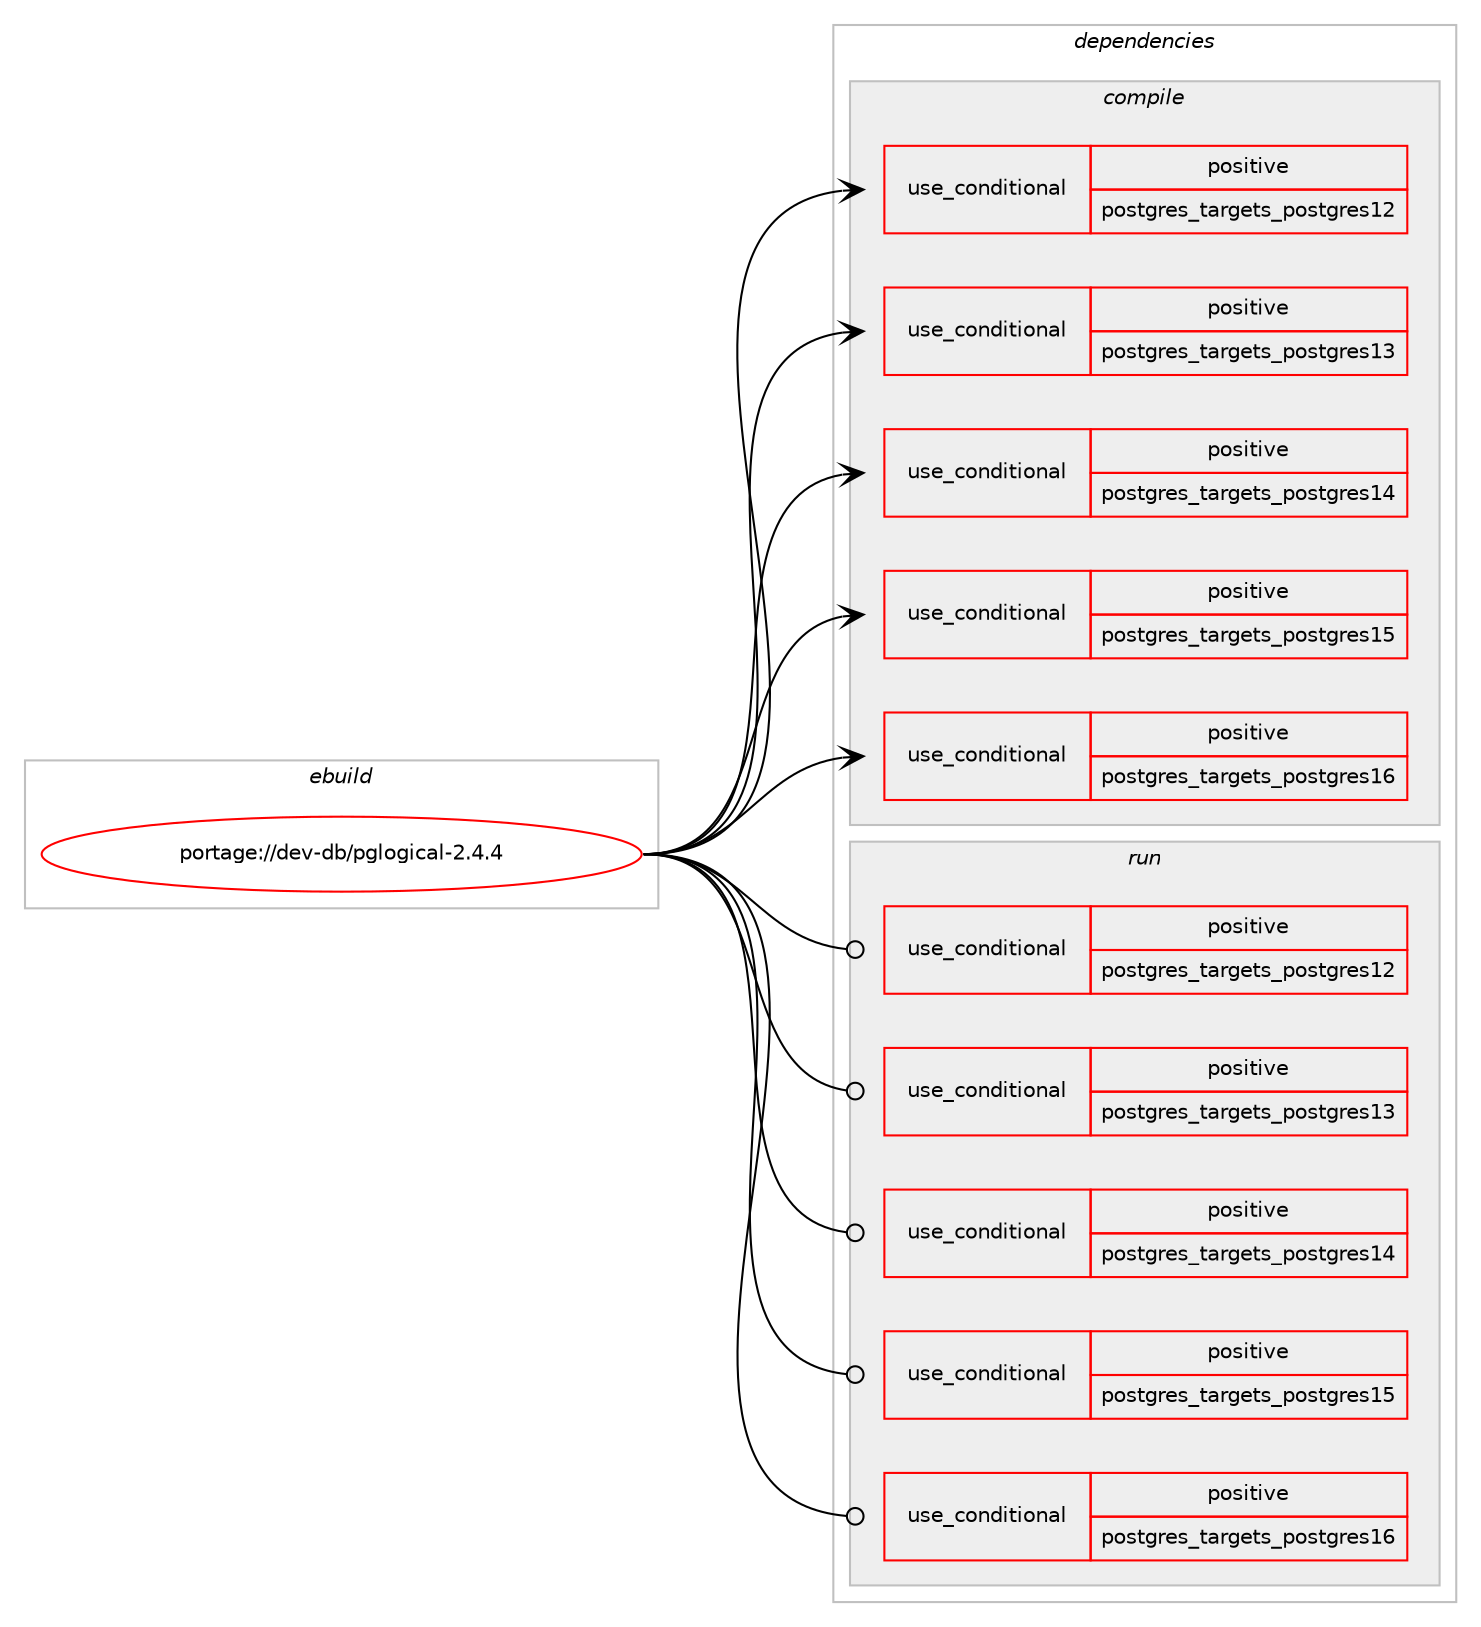 digraph prolog {

# *************
# Graph options
# *************

newrank=true;
concentrate=true;
compound=true;
graph [rankdir=LR,fontname=Helvetica,fontsize=10,ranksep=1.5];#, ranksep=2.5, nodesep=0.2];
edge  [arrowhead=vee];
node  [fontname=Helvetica,fontsize=10];

# **********
# The ebuild
# **********

subgraph cluster_leftcol {
color=gray;
rank=same;
label=<<i>ebuild</i>>;
id [label="portage://dev-db/pglogical-2.4.4", color=red, width=4, href="../dev-db/pglogical-2.4.4.svg"];
}

# ****************
# The dependencies
# ****************

subgraph cluster_midcol {
color=gray;
label=<<i>dependencies</i>>;
subgraph cluster_compile {
fillcolor="#eeeeee";
style=filled;
label=<<i>compile</i>>;
subgraph cond17458 {
dependency31227 [label=<<TABLE BORDER="0" CELLBORDER="1" CELLSPACING="0" CELLPADDING="4"><TR><TD ROWSPAN="3" CELLPADDING="10">use_conditional</TD></TR><TR><TD>positive</TD></TR><TR><TD>postgres_targets_postgres12</TD></TR></TABLE>>, shape=none, color=red];
# *** BEGIN UNKNOWN DEPENDENCY TYPE (TODO) ***
# dependency31227 -> package_dependency(portage://dev-db/pglogical-2.4.4,install,no,dev-db,postgresql,none,[,,],[slot(12),equal],[])
# *** END UNKNOWN DEPENDENCY TYPE (TODO) ***

}
id:e -> dependency31227:w [weight=20,style="solid",arrowhead="vee"];
subgraph cond17459 {
dependency31228 [label=<<TABLE BORDER="0" CELLBORDER="1" CELLSPACING="0" CELLPADDING="4"><TR><TD ROWSPAN="3" CELLPADDING="10">use_conditional</TD></TR><TR><TD>positive</TD></TR><TR><TD>postgres_targets_postgres13</TD></TR></TABLE>>, shape=none, color=red];
# *** BEGIN UNKNOWN DEPENDENCY TYPE (TODO) ***
# dependency31228 -> package_dependency(portage://dev-db/pglogical-2.4.4,install,no,dev-db,postgresql,none,[,,],[slot(13),equal],[])
# *** END UNKNOWN DEPENDENCY TYPE (TODO) ***

}
id:e -> dependency31228:w [weight=20,style="solid",arrowhead="vee"];
subgraph cond17460 {
dependency31229 [label=<<TABLE BORDER="0" CELLBORDER="1" CELLSPACING="0" CELLPADDING="4"><TR><TD ROWSPAN="3" CELLPADDING="10">use_conditional</TD></TR><TR><TD>positive</TD></TR><TR><TD>postgres_targets_postgres14</TD></TR></TABLE>>, shape=none, color=red];
# *** BEGIN UNKNOWN DEPENDENCY TYPE (TODO) ***
# dependency31229 -> package_dependency(portage://dev-db/pglogical-2.4.4,install,no,dev-db,postgresql,none,[,,],[slot(14),equal],[])
# *** END UNKNOWN DEPENDENCY TYPE (TODO) ***

}
id:e -> dependency31229:w [weight=20,style="solid",arrowhead="vee"];
subgraph cond17461 {
dependency31230 [label=<<TABLE BORDER="0" CELLBORDER="1" CELLSPACING="0" CELLPADDING="4"><TR><TD ROWSPAN="3" CELLPADDING="10">use_conditional</TD></TR><TR><TD>positive</TD></TR><TR><TD>postgres_targets_postgres15</TD></TR></TABLE>>, shape=none, color=red];
# *** BEGIN UNKNOWN DEPENDENCY TYPE (TODO) ***
# dependency31230 -> package_dependency(portage://dev-db/pglogical-2.4.4,install,no,dev-db,postgresql,none,[,,],[slot(15),equal],[])
# *** END UNKNOWN DEPENDENCY TYPE (TODO) ***

}
id:e -> dependency31230:w [weight=20,style="solid",arrowhead="vee"];
subgraph cond17462 {
dependency31231 [label=<<TABLE BORDER="0" CELLBORDER="1" CELLSPACING="0" CELLPADDING="4"><TR><TD ROWSPAN="3" CELLPADDING="10">use_conditional</TD></TR><TR><TD>positive</TD></TR><TR><TD>postgres_targets_postgres16</TD></TR></TABLE>>, shape=none, color=red];
# *** BEGIN UNKNOWN DEPENDENCY TYPE (TODO) ***
# dependency31231 -> package_dependency(portage://dev-db/pglogical-2.4.4,install,no,dev-db,postgresql,none,[,,],[slot(16),equal],[])
# *** END UNKNOWN DEPENDENCY TYPE (TODO) ***

}
id:e -> dependency31231:w [weight=20,style="solid",arrowhead="vee"];
}
subgraph cluster_compileandrun {
fillcolor="#eeeeee";
style=filled;
label=<<i>compile and run</i>>;
}
subgraph cluster_run {
fillcolor="#eeeeee";
style=filled;
label=<<i>run</i>>;
subgraph cond17463 {
dependency31232 [label=<<TABLE BORDER="0" CELLBORDER="1" CELLSPACING="0" CELLPADDING="4"><TR><TD ROWSPAN="3" CELLPADDING="10">use_conditional</TD></TR><TR><TD>positive</TD></TR><TR><TD>postgres_targets_postgres12</TD></TR></TABLE>>, shape=none, color=red];
# *** BEGIN UNKNOWN DEPENDENCY TYPE (TODO) ***
# dependency31232 -> package_dependency(portage://dev-db/pglogical-2.4.4,run,no,dev-db,postgresql,none,[,,],[slot(12),equal],[])
# *** END UNKNOWN DEPENDENCY TYPE (TODO) ***

}
id:e -> dependency31232:w [weight=20,style="solid",arrowhead="odot"];
subgraph cond17464 {
dependency31233 [label=<<TABLE BORDER="0" CELLBORDER="1" CELLSPACING="0" CELLPADDING="4"><TR><TD ROWSPAN="3" CELLPADDING="10">use_conditional</TD></TR><TR><TD>positive</TD></TR><TR><TD>postgres_targets_postgres13</TD></TR></TABLE>>, shape=none, color=red];
# *** BEGIN UNKNOWN DEPENDENCY TYPE (TODO) ***
# dependency31233 -> package_dependency(portage://dev-db/pglogical-2.4.4,run,no,dev-db,postgresql,none,[,,],[slot(13),equal],[])
# *** END UNKNOWN DEPENDENCY TYPE (TODO) ***

}
id:e -> dependency31233:w [weight=20,style="solid",arrowhead="odot"];
subgraph cond17465 {
dependency31234 [label=<<TABLE BORDER="0" CELLBORDER="1" CELLSPACING="0" CELLPADDING="4"><TR><TD ROWSPAN="3" CELLPADDING="10">use_conditional</TD></TR><TR><TD>positive</TD></TR><TR><TD>postgres_targets_postgres14</TD></TR></TABLE>>, shape=none, color=red];
# *** BEGIN UNKNOWN DEPENDENCY TYPE (TODO) ***
# dependency31234 -> package_dependency(portage://dev-db/pglogical-2.4.4,run,no,dev-db,postgresql,none,[,,],[slot(14),equal],[])
# *** END UNKNOWN DEPENDENCY TYPE (TODO) ***

}
id:e -> dependency31234:w [weight=20,style="solid",arrowhead="odot"];
subgraph cond17466 {
dependency31235 [label=<<TABLE BORDER="0" CELLBORDER="1" CELLSPACING="0" CELLPADDING="4"><TR><TD ROWSPAN="3" CELLPADDING="10">use_conditional</TD></TR><TR><TD>positive</TD></TR><TR><TD>postgres_targets_postgres15</TD></TR></TABLE>>, shape=none, color=red];
# *** BEGIN UNKNOWN DEPENDENCY TYPE (TODO) ***
# dependency31235 -> package_dependency(portage://dev-db/pglogical-2.4.4,run,no,dev-db,postgresql,none,[,,],[slot(15),equal],[])
# *** END UNKNOWN DEPENDENCY TYPE (TODO) ***

}
id:e -> dependency31235:w [weight=20,style="solid",arrowhead="odot"];
subgraph cond17467 {
dependency31236 [label=<<TABLE BORDER="0" CELLBORDER="1" CELLSPACING="0" CELLPADDING="4"><TR><TD ROWSPAN="3" CELLPADDING="10">use_conditional</TD></TR><TR><TD>positive</TD></TR><TR><TD>postgres_targets_postgres16</TD></TR></TABLE>>, shape=none, color=red];
# *** BEGIN UNKNOWN DEPENDENCY TYPE (TODO) ***
# dependency31236 -> package_dependency(portage://dev-db/pglogical-2.4.4,run,no,dev-db,postgresql,none,[,,],[slot(16),equal],[])
# *** END UNKNOWN DEPENDENCY TYPE (TODO) ***

}
id:e -> dependency31236:w [weight=20,style="solid",arrowhead="odot"];
}
}

# **************
# The candidates
# **************

subgraph cluster_choices {
rank=same;
color=gray;
label=<<i>candidates</i>>;

}

}
